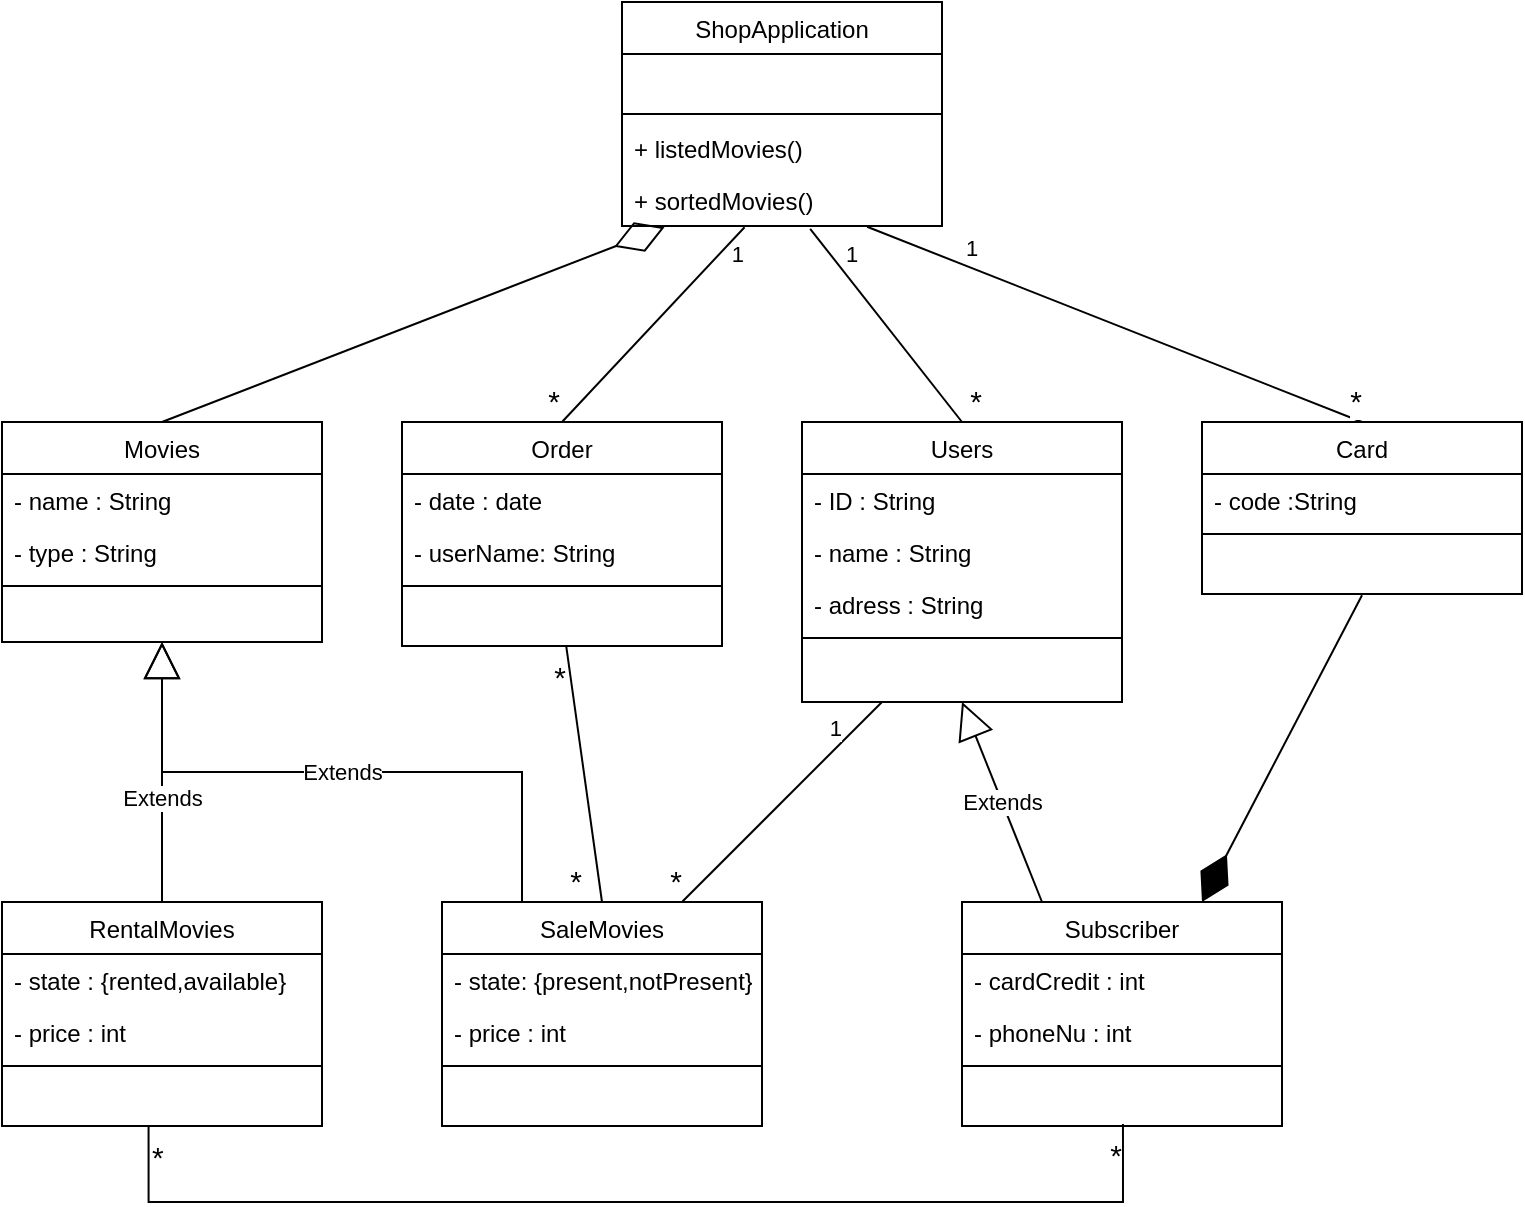 <mxfile version="15.7.0" type="github">
  <diagram id="C5RBs43oDa-KdzZeNtuy" name="Page-1">
    <mxGraphModel dx="1038" dy="489" grid="1" gridSize="10" guides="1" tooltips="1" connect="1" arrows="1" fold="1" page="1" pageScale="1" pageWidth="827" pageHeight="1169" math="0" shadow="0">
      <root>
        <mxCell id="WIyWlLk6GJQsqaUBKTNV-0" />
        <mxCell id="WIyWlLk6GJQsqaUBKTNV-1" parent="WIyWlLk6GJQsqaUBKTNV-0" />
        <mxCell id="zkfFHV4jXpPFQw0GAbJ--0" value="Movies" style="swimlane;fontStyle=0;align=center;verticalAlign=top;childLayout=stackLayout;horizontal=1;startSize=26;horizontalStack=0;resizeParent=1;resizeLast=0;collapsible=1;marginBottom=0;rounded=0;shadow=0;strokeWidth=1;" parent="WIyWlLk6GJQsqaUBKTNV-1" vertex="1">
          <mxGeometry x="40" y="320" width="160" height="110" as="geometry">
            <mxRectangle x="230" y="140" width="160" height="26" as="alternateBounds" />
          </mxGeometry>
        </mxCell>
        <mxCell id="zkfFHV4jXpPFQw0GAbJ--1" value="- name : String" style="text;align=left;verticalAlign=top;spacingLeft=4;spacingRight=4;overflow=hidden;rotatable=0;points=[[0,0.5],[1,0.5]];portConstraint=eastwest;" parent="zkfFHV4jXpPFQw0GAbJ--0" vertex="1">
          <mxGeometry y="26" width="160" height="26" as="geometry" />
        </mxCell>
        <mxCell id="zkfFHV4jXpPFQw0GAbJ--2" value="- type : String" style="text;align=left;verticalAlign=top;spacingLeft=4;spacingRight=4;overflow=hidden;rotatable=0;points=[[0,0.5],[1,0.5]];portConstraint=eastwest;rounded=0;shadow=0;html=0;" parent="zkfFHV4jXpPFQw0GAbJ--0" vertex="1">
          <mxGeometry y="52" width="160" height="26" as="geometry" />
        </mxCell>
        <mxCell id="zkfFHV4jXpPFQw0GAbJ--4" value="" style="line;html=1;strokeWidth=1;align=left;verticalAlign=middle;spacingTop=-1;spacingLeft=3;spacingRight=3;rotatable=0;labelPosition=right;points=[];portConstraint=eastwest;" parent="zkfFHV4jXpPFQw0GAbJ--0" vertex="1">
          <mxGeometry y="78" width="160" height="8" as="geometry" />
        </mxCell>
        <mxCell id="zkfFHV4jXpPFQw0GAbJ--17" value="Users" style="swimlane;fontStyle=0;align=center;verticalAlign=top;childLayout=stackLayout;horizontal=1;startSize=26;horizontalStack=0;resizeParent=1;resizeLast=0;collapsible=1;marginBottom=0;rounded=0;shadow=0;strokeWidth=1;" parent="WIyWlLk6GJQsqaUBKTNV-1" vertex="1">
          <mxGeometry x="440" y="320" width="160" height="140" as="geometry">
            <mxRectangle x="550" y="140" width="160" height="26" as="alternateBounds" />
          </mxGeometry>
        </mxCell>
        <mxCell id="zkfFHV4jXpPFQw0GAbJ--18" value="- ID : String" style="text;align=left;verticalAlign=top;spacingLeft=4;spacingRight=4;overflow=hidden;rotatable=0;points=[[0,0.5],[1,0.5]];portConstraint=eastwest;" parent="zkfFHV4jXpPFQw0GAbJ--17" vertex="1">
          <mxGeometry y="26" width="160" height="26" as="geometry" />
        </mxCell>
        <mxCell id="0_8kZVC_Zxh4KZPxNVJ9-7" value="- name : String" style="text;align=left;verticalAlign=top;spacingLeft=4;spacingRight=4;overflow=hidden;rotatable=0;points=[[0,0.5],[1,0.5]];portConstraint=eastwest;rounded=0;shadow=0;html=0;" vertex="1" parent="zkfFHV4jXpPFQw0GAbJ--17">
          <mxGeometry y="52" width="160" height="26" as="geometry" />
        </mxCell>
        <mxCell id="zkfFHV4jXpPFQw0GAbJ--19" value="- adress : String" style="text;align=left;verticalAlign=top;spacingLeft=4;spacingRight=4;overflow=hidden;rotatable=0;points=[[0,0.5],[1,0.5]];portConstraint=eastwest;rounded=0;shadow=0;html=0;" parent="zkfFHV4jXpPFQw0GAbJ--17" vertex="1">
          <mxGeometry y="78" width="160" height="26" as="geometry" />
        </mxCell>
        <mxCell id="zkfFHV4jXpPFQw0GAbJ--23" value="" style="line;html=1;strokeWidth=1;align=left;verticalAlign=middle;spacingTop=-1;spacingLeft=3;spacingRight=3;rotatable=0;labelPosition=right;points=[];portConstraint=eastwest;" parent="zkfFHV4jXpPFQw0GAbJ--17" vertex="1">
          <mxGeometry y="104" width="160" height="8" as="geometry" />
        </mxCell>
        <mxCell id="0_8kZVC_Zxh4KZPxNVJ9-0" value="ShopApplication" style="swimlane;fontStyle=0;align=center;verticalAlign=top;childLayout=stackLayout;horizontal=1;startSize=26;horizontalStack=0;resizeParent=1;resizeParentMax=0;resizeLast=0;collapsible=1;marginBottom=0;" vertex="1" parent="WIyWlLk6GJQsqaUBKTNV-1">
          <mxGeometry x="350" y="110" width="160" height="112" as="geometry" />
        </mxCell>
        <mxCell id="0_8kZVC_Zxh4KZPxNVJ9-1" value=" " style="text;strokeColor=none;fillColor=none;align=left;verticalAlign=top;spacingLeft=4;spacingRight=4;overflow=hidden;rotatable=0;points=[[0,0.5],[1,0.5]];portConstraint=eastwest;" vertex="1" parent="0_8kZVC_Zxh4KZPxNVJ9-0">
          <mxGeometry y="26" width="160" height="26" as="geometry" />
        </mxCell>
        <mxCell id="0_8kZVC_Zxh4KZPxNVJ9-2" value="" style="line;strokeWidth=1;fillColor=none;align=left;verticalAlign=middle;spacingTop=-1;spacingLeft=3;spacingRight=3;rotatable=0;labelPosition=right;points=[];portConstraint=eastwest;" vertex="1" parent="0_8kZVC_Zxh4KZPxNVJ9-0">
          <mxGeometry y="52" width="160" height="8" as="geometry" />
        </mxCell>
        <mxCell id="0_8kZVC_Zxh4KZPxNVJ9-4" value="+ listedMovies()&#xa;" style="text;strokeColor=none;fillColor=none;align=left;verticalAlign=top;spacingLeft=4;spacingRight=4;overflow=hidden;rotatable=0;points=[[0,0.5],[1,0.5]];portConstraint=eastwest;" vertex="1" parent="0_8kZVC_Zxh4KZPxNVJ9-0">
          <mxGeometry y="60" width="160" height="26" as="geometry" />
        </mxCell>
        <mxCell id="0_8kZVC_Zxh4KZPxNVJ9-3" value="+ sortedMovies()" style="text;strokeColor=none;fillColor=none;align=left;verticalAlign=top;spacingLeft=4;spacingRight=4;overflow=hidden;rotatable=0;points=[[0,0.5],[1,0.5]];portConstraint=eastwest;" vertex="1" parent="0_8kZVC_Zxh4KZPxNVJ9-0">
          <mxGeometry y="86" width="160" height="26" as="geometry" />
        </mxCell>
        <mxCell id="0_8kZVC_Zxh4KZPxNVJ9-5" value="" style="endArrow=diamondThin;endFill=0;endSize=24;html=1;rounded=0;entryX=0.133;entryY=1.023;entryDx=0;entryDy=0;entryPerimeter=0;exitX=0.5;exitY=0;exitDx=0;exitDy=0;" edge="1" parent="WIyWlLk6GJQsqaUBKTNV-1" source="zkfFHV4jXpPFQw0GAbJ--0" target="0_8kZVC_Zxh4KZPxNVJ9-3">
          <mxGeometry width="160" relative="1" as="geometry">
            <mxPoint x="330" y="290" as="sourcePoint" />
            <mxPoint x="490" y="290" as="targetPoint" />
          </mxGeometry>
        </mxCell>
        <mxCell id="0_8kZVC_Zxh4KZPxNVJ9-9" value="Card" style="swimlane;fontStyle=0;align=center;verticalAlign=top;childLayout=stackLayout;horizontal=1;startSize=26;horizontalStack=0;resizeParent=1;resizeParentMax=0;resizeLast=0;collapsible=1;marginBottom=0;" vertex="1" parent="WIyWlLk6GJQsqaUBKTNV-1">
          <mxGeometry x="640" y="320" width="160" height="86" as="geometry" />
        </mxCell>
        <mxCell id="0_8kZVC_Zxh4KZPxNVJ9-10" value="- code :String" style="text;strokeColor=none;fillColor=none;align=left;verticalAlign=top;spacingLeft=4;spacingRight=4;overflow=hidden;rotatable=0;points=[[0,0.5],[1,0.5]];portConstraint=eastwest;" vertex="1" parent="0_8kZVC_Zxh4KZPxNVJ9-9">
          <mxGeometry y="26" width="160" height="26" as="geometry" />
        </mxCell>
        <mxCell id="0_8kZVC_Zxh4KZPxNVJ9-11" value="" style="line;strokeWidth=1;fillColor=none;align=left;verticalAlign=middle;spacingTop=-1;spacingLeft=3;spacingRight=3;rotatable=0;labelPosition=right;points=[];portConstraint=eastwest;" vertex="1" parent="0_8kZVC_Zxh4KZPxNVJ9-9">
          <mxGeometry y="52" width="160" height="8" as="geometry" />
        </mxCell>
        <mxCell id="0_8kZVC_Zxh4KZPxNVJ9-12" value=" " style="text;strokeColor=none;fillColor=none;align=left;verticalAlign=top;spacingLeft=4;spacingRight=4;overflow=hidden;rotatable=0;points=[[0,0.5],[1,0.5]];portConstraint=eastwest;" vertex="1" parent="0_8kZVC_Zxh4KZPxNVJ9-9">
          <mxGeometry y="60" width="160" height="26" as="geometry" />
        </mxCell>
        <mxCell id="0_8kZVC_Zxh4KZPxNVJ9-13" value="Subscriber" style="swimlane;fontStyle=0;align=center;verticalAlign=top;childLayout=stackLayout;horizontal=1;startSize=26;horizontalStack=0;resizeParent=1;resizeParentMax=0;resizeLast=0;collapsible=1;marginBottom=0;" vertex="1" parent="WIyWlLk6GJQsqaUBKTNV-1">
          <mxGeometry x="520" y="560" width="160" height="112" as="geometry" />
        </mxCell>
        <mxCell id="0_8kZVC_Zxh4KZPxNVJ9-62" value="- cardCredit : int" style="text;strokeColor=none;fillColor=none;align=left;verticalAlign=top;spacingLeft=4;spacingRight=4;overflow=hidden;rotatable=0;points=[[0,0.5],[1,0.5]];portConstraint=eastwest;" vertex="1" parent="0_8kZVC_Zxh4KZPxNVJ9-13">
          <mxGeometry y="26" width="160" height="26" as="geometry" />
        </mxCell>
        <mxCell id="0_8kZVC_Zxh4KZPxNVJ9-14" value="- phoneNu : int" style="text;strokeColor=none;fillColor=none;align=left;verticalAlign=top;spacingLeft=4;spacingRight=4;overflow=hidden;rotatable=0;points=[[0,0.5],[1,0.5]];portConstraint=eastwest;" vertex="1" parent="0_8kZVC_Zxh4KZPxNVJ9-13">
          <mxGeometry y="52" width="160" height="26" as="geometry" />
        </mxCell>
        <mxCell id="0_8kZVC_Zxh4KZPxNVJ9-15" value="" style="line;strokeWidth=1;fillColor=none;align=left;verticalAlign=middle;spacingTop=-1;spacingLeft=3;spacingRight=3;rotatable=0;labelPosition=right;points=[];portConstraint=eastwest;" vertex="1" parent="0_8kZVC_Zxh4KZPxNVJ9-13">
          <mxGeometry y="78" width="160" height="8" as="geometry" />
        </mxCell>
        <mxCell id="0_8kZVC_Zxh4KZPxNVJ9-16" value=" " style="text;strokeColor=none;fillColor=none;align=left;verticalAlign=top;spacingLeft=4;spacingRight=4;overflow=hidden;rotatable=0;points=[[0,0.5],[1,0.5]];portConstraint=eastwest;" vertex="1" parent="0_8kZVC_Zxh4KZPxNVJ9-13">
          <mxGeometry y="86" width="160" height="26" as="geometry" />
        </mxCell>
        <mxCell id="0_8kZVC_Zxh4KZPxNVJ9-21" value="RentalMovies" style="swimlane;fontStyle=0;align=center;verticalAlign=top;childLayout=stackLayout;horizontal=1;startSize=26;horizontalStack=0;resizeParent=1;resizeParentMax=0;resizeLast=0;collapsible=1;marginBottom=0;" vertex="1" parent="WIyWlLk6GJQsqaUBKTNV-1">
          <mxGeometry x="40" y="560" width="160" height="112" as="geometry" />
        </mxCell>
        <mxCell id="0_8kZVC_Zxh4KZPxNVJ9-60" value="- state : {rented,available}" style="text;strokeColor=none;fillColor=none;align=left;verticalAlign=top;spacingLeft=4;spacingRight=4;overflow=hidden;rotatable=0;points=[[0,0.5],[1,0.5]];portConstraint=eastwest;" vertex="1" parent="0_8kZVC_Zxh4KZPxNVJ9-21">
          <mxGeometry y="26" width="160" height="26" as="geometry" />
        </mxCell>
        <mxCell id="0_8kZVC_Zxh4KZPxNVJ9-22" value="- price : int" style="text;strokeColor=none;fillColor=none;align=left;verticalAlign=top;spacingLeft=4;spacingRight=4;overflow=hidden;rotatable=0;points=[[0,0.5],[1,0.5]];portConstraint=eastwest;" vertex="1" parent="0_8kZVC_Zxh4KZPxNVJ9-21">
          <mxGeometry y="52" width="160" height="26" as="geometry" />
        </mxCell>
        <mxCell id="0_8kZVC_Zxh4KZPxNVJ9-23" value="" style="line;strokeWidth=1;fillColor=none;align=left;verticalAlign=middle;spacingTop=-1;spacingLeft=3;spacingRight=3;rotatable=0;labelPosition=right;points=[];portConstraint=eastwest;" vertex="1" parent="0_8kZVC_Zxh4KZPxNVJ9-21">
          <mxGeometry y="78" width="160" height="8" as="geometry" />
        </mxCell>
        <mxCell id="0_8kZVC_Zxh4KZPxNVJ9-24" value=" " style="text;strokeColor=none;fillColor=none;align=left;verticalAlign=top;spacingLeft=4;spacingRight=4;overflow=hidden;rotatable=0;points=[[0,0.5],[1,0.5]];portConstraint=eastwest;" vertex="1" parent="0_8kZVC_Zxh4KZPxNVJ9-21">
          <mxGeometry y="86" width="160" height="26" as="geometry" />
        </mxCell>
        <mxCell id="0_8kZVC_Zxh4KZPxNVJ9-25" value="Extends" style="endArrow=block;endSize=16;endFill=0;html=1;rounded=0;exitX=0.5;exitY=0;exitDx=0;exitDy=0;edgeStyle=elbowEdgeStyle;elbow=vertical;verticalAlign=top;" edge="1" parent="WIyWlLk6GJQsqaUBKTNV-1" source="0_8kZVC_Zxh4KZPxNVJ9-21">
          <mxGeometry width="160" relative="1" as="geometry">
            <mxPoint x="310" y="380" as="sourcePoint" />
            <mxPoint x="120" y="430" as="targetPoint" />
          </mxGeometry>
        </mxCell>
        <mxCell id="0_8kZVC_Zxh4KZPxNVJ9-26" value="" style="endArrow=diamondThin;endFill=1;endSize=24;html=1;rounded=0;entryX=0.75;entryY=0;entryDx=0;entryDy=0;exitX=0.5;exitY=1.023;exitDx=0;exitDy=0;exitPerimeter=0;" edge="1" parent="WIyWlLk6GJQsqaUBKTNV-1" source="0_8kZVC_Zxh4KZPxNVJ9-12" target="0_8kZVC_Zxh4KZPxNVJ9-13">
          <mxGeometry width="160" relative="1" as="geometry">
            <mxPoint x="310" y="440" as="sourcePoint" />
            <mxPoint x="470" y="440" as="targetPoint" />
          </mxGeometry>
        </mxCell>
        <mxCell id="0_8kZVC_Zxh4KZPxNVJ9-27" value="Extends" style="endArrow=block;endSize=16;endFill=0;html=1;rounded=0;exitX=0.25;exitY=0;exitDx=0;exitDy=0;entryX=0.5;entryY=1;entryDx=0;entryDy=0;" edge="1" parent="WIyWlLk6GJQsqaUBKTNV-1" source="0_8kZVC_Zxh4KZPxNVJ9-13" target="zkfFHV4jXpPFQw0GAbJ--17">
          <mxGeometry width="160" relative="1" as="geometry">
            <mxPoint x="240" y="552" as="sourcePoint" />
            <mxPoint x="240" y="478" as="targetPoint" />
          </mxGeometry>
        </mxCell>
        <mxCell id="0_8kZVC_Zxh4KZPxNVJ9-29" value="" style="endArrow=none;html=1;rounded=0;exitX=0.766;exitY=1.015;exitDx=0;exitDy=0;exitPerimeter=0;entryX=0.5;entryY=0;entryDx=0;entryDy=0;" edge="1" parent="WIyWlLk6GJQsqaUBKTNV-1" source="0_8kZVC_Zxh4KZPxNVJ9-3" target="0_8kZVC_Zxh4KZPxNVJ9-9">
          <mxGeometry relative="1" as="geometry">
            <mxPoint x="310" y="440" as="sourcePoint" />
            <mxPoint x="470" y="440" as="targetPoint" />
          </mxGeometry>
        </mxCell>
        <mxCell id="0_8kZVC_Zxh4KZPxNVJ9-30" value="1" style="edgeLabel;resizable=0;html=1;align=left;verticalAlign=top;" connectable="0" vertex="1" parent="0_8kZVC_Zxh4KZPxNVJ9-29">
          <mxGeometry x="-1" relative="1" as="geometry">
            <mxPoint x="47" y="-2" as="offset" />
          </mxGeometry>
        </mxCell>
        <mxCell id="0_8kZVC_Zxh4KZPxNVJ9-31" value="*" style="edgeLabel;resizable=0;html=1;align=right;verticalAlign=bottom;fontSize=15;" connectable="0" vertex="1" parent="0_8kZVC_Zxh4KZPxNVJ9-29">
          <mxGeometry x="1" relative="1" as="geometry" />
        </mxCell>
        <mxCell id="0_8kZVC_Zxh4KZPxNVJ9-35" value="Order" style="swimlane;fontStyle=0;align=center;verticalAlign=top;childLayout=stackLayout;horizontal=1;startSize=26;horizontalStack=0;resizeParent=1;resizeParentMax=0;resizeLast=0;collapsible=1;marginBottom=0;" vertex="1" parent="WIyWlLk6GJQsqaUBKTNV-1">
          <mxGeometry x="240" y="320" width="160" height="112" as="geometry" />
        </mxCell>
        <mxCell id="0_8kZVC_Zxh4KZPxNVJ9-63" value="- date : date" style="text;strokeColor=none;fillColor=none;align=left;verticalAlign=top;spacingLeft=4;spacingRight=4;overflow=hidden;rotatable=0;points=[[0,0.5],[1,0.5]];portConstraint=eastwest;" vertex="1" parent="0_8kZVC_Zxh4KZPxNVJ9-35">
          <mxGeometry y="26" width="160" height="26" as="geometry" />
        </mxCell>
        <mxCell id="0_8kZVC_Zxh4KZPxNVJ9-36" value="- userName: String" style="text;strokeColor=none;fillColor=none;align=left;verticalAlign=top;spacingLeft=4;spacingRight=4;overflow=hidden;rotatable=0;points=[[0,0.5],[1,0.5]];portConstraint=eastwest;" vertex="1" parent="0_8kZVC_Zxh4KZPxNVJ9-35">
          <mxGeometry y="52" width="160" height="26" as="geometry" />
        </mxCell>
        <mxCell id="0_8kZVC_Zxh4KZPxNVJ9-37" value="" style="line;strokeWidth=1;fillColor=none;align=left;verticalAlign=middle;spacingTop=-1;spacingLeft=3;spacingRight=3;rotatable=0;labelPosition=right;points=[];portConstraint=eastwest;" vertex="1" parent="0_8kZVC_Zxh4KZPxNVJ9-35">
          <mxGeometry y="78" width="160" height="8" as="geometry" />
        </mxCell>
        <mxCell id="0_8kZVC_Zxh4KZPxNVJ9-38" value=" " style="text;strokeColor=none;fillColor=none;align=left;verticalAlign=top;spacingLeft=4;spacingRight=4;overflow=hidden;rotatable=0;points=[[0,0.5],[1,0.5]];portConstraint=eastwest;" vertex="1" parent="0_8kZVC_Zxh4KZPxNVJ9-35">
          <mxGeometry y="86" width="160" height="26" as="geometry" />
        </mxCell>
        <mxCell id="0_8kZVC_Zxh4KZPxNVJ9-39" value="SaleMovies" style="swimlane;fontStyle=0;align=center;verticalAlign=top;childLayout=stackLayout;horizontal=1;startSize=26;horizontalStack=0;resizeParent=1;resizeParentMax=0;resizeLast=0;collapsible=1;marginBottom=0;" vertex="1" parent="WIyWlLk6GJQsqaUBKTNV-1">
          <mxGeometry x="260" y="560" width="160" height="112" as="geometry" />
        </mxCell>
        <mxCell id="0_8kZVC_Zxh4KZPxNVJ9-61" value="- state: {present,notPresent}" style="text;strokeColor=none;fillColor=none;align=left;verticalAlign=top;spacingLeft=4;spacingRight=4;overflow=hidden;rotatable=0;points=[[0,0.5],[1,0.5]];portConstraint=eastwest;" vertex="1" parent="0_8kZVC_Zxh4KZPxNVJ9-39">
          <mxGeometry y="26" width="160" height="26" as="geometry" />
        </mxCell>
        <mxCell id="0_8kZVC_Zxh4KZPxNVJ9-40" value="- price : int" style="text;strokeColor=none;fillColor=none;align=left;verticalAlign=top;spacingLeft=4;spacingRight=4;overflow=hidden;rotatable=0;points=[[0,0.5],[1,0.5]];portConstraint=eastwest;" vertex="1" parent="0_8kZVC_Zxh4KZPxNVJ9-39">
          <mxGeometry y="52" width="160" height="26" as="geometry" />
        </mxCell>
        <mxCell id="0_8kZVC_Zxh4KZPxNVJ9-41" value="" style="line;strokeWidth=1;fillColor=none;align=left;verticalAlign=middle;spacingTop=-1;spacingLeft=3;spacingRight=3;rotatable=0;labelPosition=right;points=[];portConstraint=eastwest;" vertex="1" parent="0_8kZVC_Zxh4KZPxNVJ9-39">
          <mxGeometry y="78" width="160" height="8" as="geometry" />
        </mxCell>
        <mxCell id="0_8kZVC_Zxh4KZPxNVJ9-42" value=" " style="text;strokeColor=none;fillColor=none;align=left;verticalAlign=top;spacingLeft=4;spacingRight=4;overflow=hidden;rotatable=0;points=[[0,0.5],[1,0.5]];portConstraint=eastwest;" vertex="1" parent="0_8kZVC_Zxh4KZPxNVJ9-39">
          <mxGeometry y="86" width="160" height="26" as="geometry" />
        </mxCell>
        <mxCell id="0_8kZVC_Zxh4KZPxNVJ9-43" value="" style="endArrow=none;html=1;rounded=0;exitX=0.588;exitY=1.054;exitDx=0;exitDy=0;exitPerimeter=0;entryX=0.5;entryY=0;entryDx=0;entryDy=0;" edge="1" parent="WIyWlLk6GJQsqaUBKTNV-1" source="0_8kZVC_Zxh4KZPxNVJ9-3" target="zkfFHV4jXpPFQw0GAbJ--17">
          <mxGeometry relative="1" as="geometry">
            <mxPoint x="372.56" y="232.39" as="sourcePoint" />
            <mxPoint x="810" y="300" as="targetPoint" />
          </mxGeometry>
        </mxCell>
        <mxCell id="0_8kZVC_Zxh4KZPxNVJ9-44" value="1" style="edgeLabel;resizable=0;html=1;align=left;verticalAlign=top;" connectable="0" vertex="1" parent="0_8kZVC_Zxh4KZPxNVJ9-43">
          <mxGeometry x="-1" relative="1" as="geometry">
            <mxPoint x="16" as="offset" />
          </mxGeometry>
        </mxCell>
        <mxCell id="0_8kZVC_Zxh4KZPxNVJ9-45" value="&lt;font style=&quot;font-size: 15px&quot;&gt;*&lt;br&gt;&lt;/font&gt;" style="edgeLabel;resizable=0;html=1;align=right;verticalAlign=bottom;" connectable="0" vertex="1" parent="0_8kZVC_Zxh4KZPxNVJ9-43">
          <mxGeometry x="1" relative="1" as="geometry">
            <mxPoint x="10" as="offset" />
          </mxGeometry>
        </mxCell>
        <mxCell id="0_8kZVC_Zxh4KZPxNVJ9-46" value="" style="endArrow=none;html=1;rounded=0;exitX=0.383;exitY=1.023;exitDx=0;exitDy=0;exitPerimeter=0;entryX=0.5;entryY=0;entryDx=0;entryDy=0;" edge="1" parent="WIyWlLk6GJQsqaUBKTNV-1" source="0_8kZVC_Zxh4KZPxNVJ9-3" target="0_8kZVC_Zxh4KZPxNVJ9-35">
          <mxGeometry relative="1" as="geometry">
            <mxPoint x="353.52" y="234.21" as="sourcePoint" />
            <mxPoint x="580" y="340" as="targetPoint" />
          </mxGeometry>
        </mxCell>
        <mxCell id="0_8kZVC_Zxh4KZPxNVJ9-47" value="1" style="edgeLabel;resizable=0;html=1;align=right;verticalAlign=top;" connectable="0" vertex="1" parent="0_8kZVC_Zxh4KZPxNVJ9-46">
          <mxGeometry x="-1" relative="1" as="geometry" />
        </mxCell>
        <mxCell id="0_8kZVC_Zxh4KZPxNVJ9-48" value="*" style="edgeLabel;resizable=0;html=1;align=right;verticalAlign=bottom;fontSize=15;" connectable="0" vertex="1" parent="0_8kZVC_Zxh4KZPxNVJ9-46">
          <mxGeometry x="1" relative="1" as="geometry" />
        </mxCell>
        <mxCell id="0_8kZVC_Zxh4KZPxNVJ9-50" value="Extends" style="endArrow=block;endSize=16;endFill=0;html=1;rounded=0;exitX=0.25;exitY=0;exitDx=0;exitDy=0;edgeStyle=elbowEdgeStyle;elbow=vertical;entryX=0.5;entryY=1;entryDx=0;entryDy=0;" edge="1" parent="WIyWlLk6GJQsqaUBKTNV-1" source="0_8kZVC_Zxh4KZPxNVJ9-39" target="zkfFHV4jXpPFQw0GAbJ--0">
          <mxGeometry width="160" relative="1" as="geometry">
            <mxPoint x="310" y="380" as="sourcePoint" />
            <mxPoint x="120" y="458" as="targetPoint" />
          </mxGeometry>
        </mxCell>
        <mxCell id="0_8kZVC_Zxh4KZPxNVJ9-51" value="" style="endArrow=none;html=1;rounded=0;verticalAlign=top;elbow=vertical;exitX=0.513;exitY=0.992;exitDx=0;exitDy=0;exitPerimeter=0;entryX=0.5;entryY=0;entryDx=0;entryDy=0;fontSize=15;" edge="1" parent="WIyWlLk6GJQsqaUBKTNV-1" source="0_8kZVC_Zxh4KZPxNVJ9-38" target="0_8kZVC_Zxh4KZPxNVJ9-39">
          <mxGeometry relative="1" as="geometry">
            <mxPoint x="350" y="480" as="sourcePoint" />
            <mxPoint x="510" y="480" as="targetPoint" />
          </mxGeometry>
        </mxCell>
        <mxCell id="0_8kZVC_Zxh4KZPxNVJ9-52" value="&lt;font style=&quot;font-size: 15px&quot;&gt;*&lt;/font&gt;" style="edgeLabel;resizable=0;html=1;align=right;verticalAlign=top;" connectable="0" vertex="1" parent="0_8kZVC_Zxh4KZPxNVJ9-51">
          <mxGeometry x="-1" relative="1" as="geometry" />
        </mxCell>
        <mxCell id="0_8kZVC_Zxh4KZPxNVJ9-53" value="&lt;font style=&quot;font-size: 15px&quot;&gt;*&lt;/font&gt;" style="edgeLabel;resizable=0;html=1;align=right;verticalAlign=bottom;" connectable="0" vertex="1" parent="0_8kZVC_Zxh4KZPxNVJ9-51">
          <mxGeometry x="1" relative="1" as="geometry">
            <mxPoint x="-10" as="offset" />
          </mxGeometry>
        </mxCell>
        <mxCell id="0_8kZVC_Zxh4KZPxNVJ9-54" value="" style="endArrow=none;html=1;rounded=0;verticalAlign=top;elbow=vertical;entryX=0.25;entryY=1;entryDx=0;entryDy=0;exitX=0.75;exitY=0;exitDx=0;exitDy=0;" edge="1" parent="WIyWlLk6GJQsqaUBKTNV-1" source="0_8kZVC_Zxh4KZPxNVJ9-39" target="zkfFHV4jXpPFQw0GAbJ--17">
          <mxGeometry relative="1" as="geometry">
            <mxPoint x="350" y="480" as="sourcePoint" />
            <mxPoint x="510" y="480" as="targetPoint" />
          </mxGeometry>
        </mxCell>
        <mxCell id="0_8kZVC_Zxh4KZPxNVJ9-55" value="*" style="edgeLabel;resizable=0;html=1;align=right;verticalAlign=bottom;fontSize=15;" connectable="0" vertex="1" parent="0_8kZVC_Zxh4KZPxNVJ9-54">
          <mxGeometry x="-1" relative="1" as="geometry" />
        </mxCell>
        <mxCell id="0_8kZVC_Zxh4KZPxNVJ9-56" value="1" style="edgeLabel;resizable=0;html=1;align=right;verticalAlign=top;" connectable="0" vertex="1" parent="0_8kZVC_Zxh4KZPxNVJ9-54">
          <mxGeometry x="1" relative="1" as="geometry">
            <mxPoint x="-20" as="offset" />
          </mxGeometry>
        </mxCell>
        <mxCell id="0_8kZVC_Zxh4KZPxNVJ9-57" value="" style="endArrow=none;html=1;edgeStyle=orthogonalEdgeStyle;rounded=0;verticalAlign=top;elbow=vertical;exitX=0.458;exitY=0.992;exitDx=0;exitDy=0;exitPerimeter=0;entryX=0.503;entryY=0.962;entryDx=0;entryDy=0;entryPerimeter=0;" edge="1" parent="WIyWlLk6GJQsqaUBKTNV-1" source="0_8kZVC_Zxh4KZPxNVJ9-24" target="0_8kZVC_Zxh4KZPxNVJ9-16">
          <mxGeometry relative="1" as="geometry">
            <mxPoint x="350" y="490" as="sourcePoint" />
            <mxPoint x="510" y="490" as="targetPoint" />
            <Array as="points">
              <mxPoint x="113" y="710" />
              <mxPoint x="600" y="710" />
            </Array>
          </mxGeometry>
        </mxCell>
        <mxCell id="0_8kZVC_Zxh4KZPxNVJ9-58" value="&lt;font style=&quot;font-size: 15px&quot;&gt;*&lt;/font&gt;" style="edgeLabel;resizable=0;html=1;align=left;verticalAlign=top;" connectable="0" vertex="1" parent="0_8kZVC_Zxh4KZPxNVJ9-57">
          <mxGeometry x="-1" relative="1" as="geometry" />
        </mxCell>
        <mxCell id="0_8kZVC_Zxh4KZPxNVJ9-59" value="*" style="edgeLabel;resizable=0;html=1;align=right;verticalAlign=top;fontSize=15;" connectable="0" vertex="1" parent="0_8kZVC_Zxh4KZPxNVJ9-57">
          <mxGeometry x="1" relative="1" as="geometry" />
        </mxCell>
      </root>
    </mxGraphModel>
  </diagram>
</mxfile>
